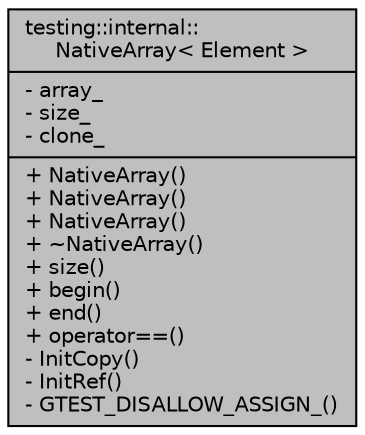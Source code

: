 digraph "testing::internal::NativeArray&lt; Element &gt;"
{
  edge [fontname="Helvetica",fontsize="10",labelfontname="Helvetica",labelfontsize="10"];
  node [fontname="Helvetica",fontsize="10",shape=record];
  Node1 [label="{testing::internal::\lNativeArray\< Element \>\n|- array_\l- size_\l- clone_\l|+ NativeArray()\l+ NativeArray()\l+ NativeArray()\l+ ~NativeArray()\l+ size()\l+ begin()\l+ end()\l+ operator==()\l- InitCopy()\l- InitRef()\l- GTEST_DISALLOW_ASSIGN_()\l}",height=0.2,width=0.4,color="black", fillcolor="grey75", style="filled", fontcolor="black"];
}

